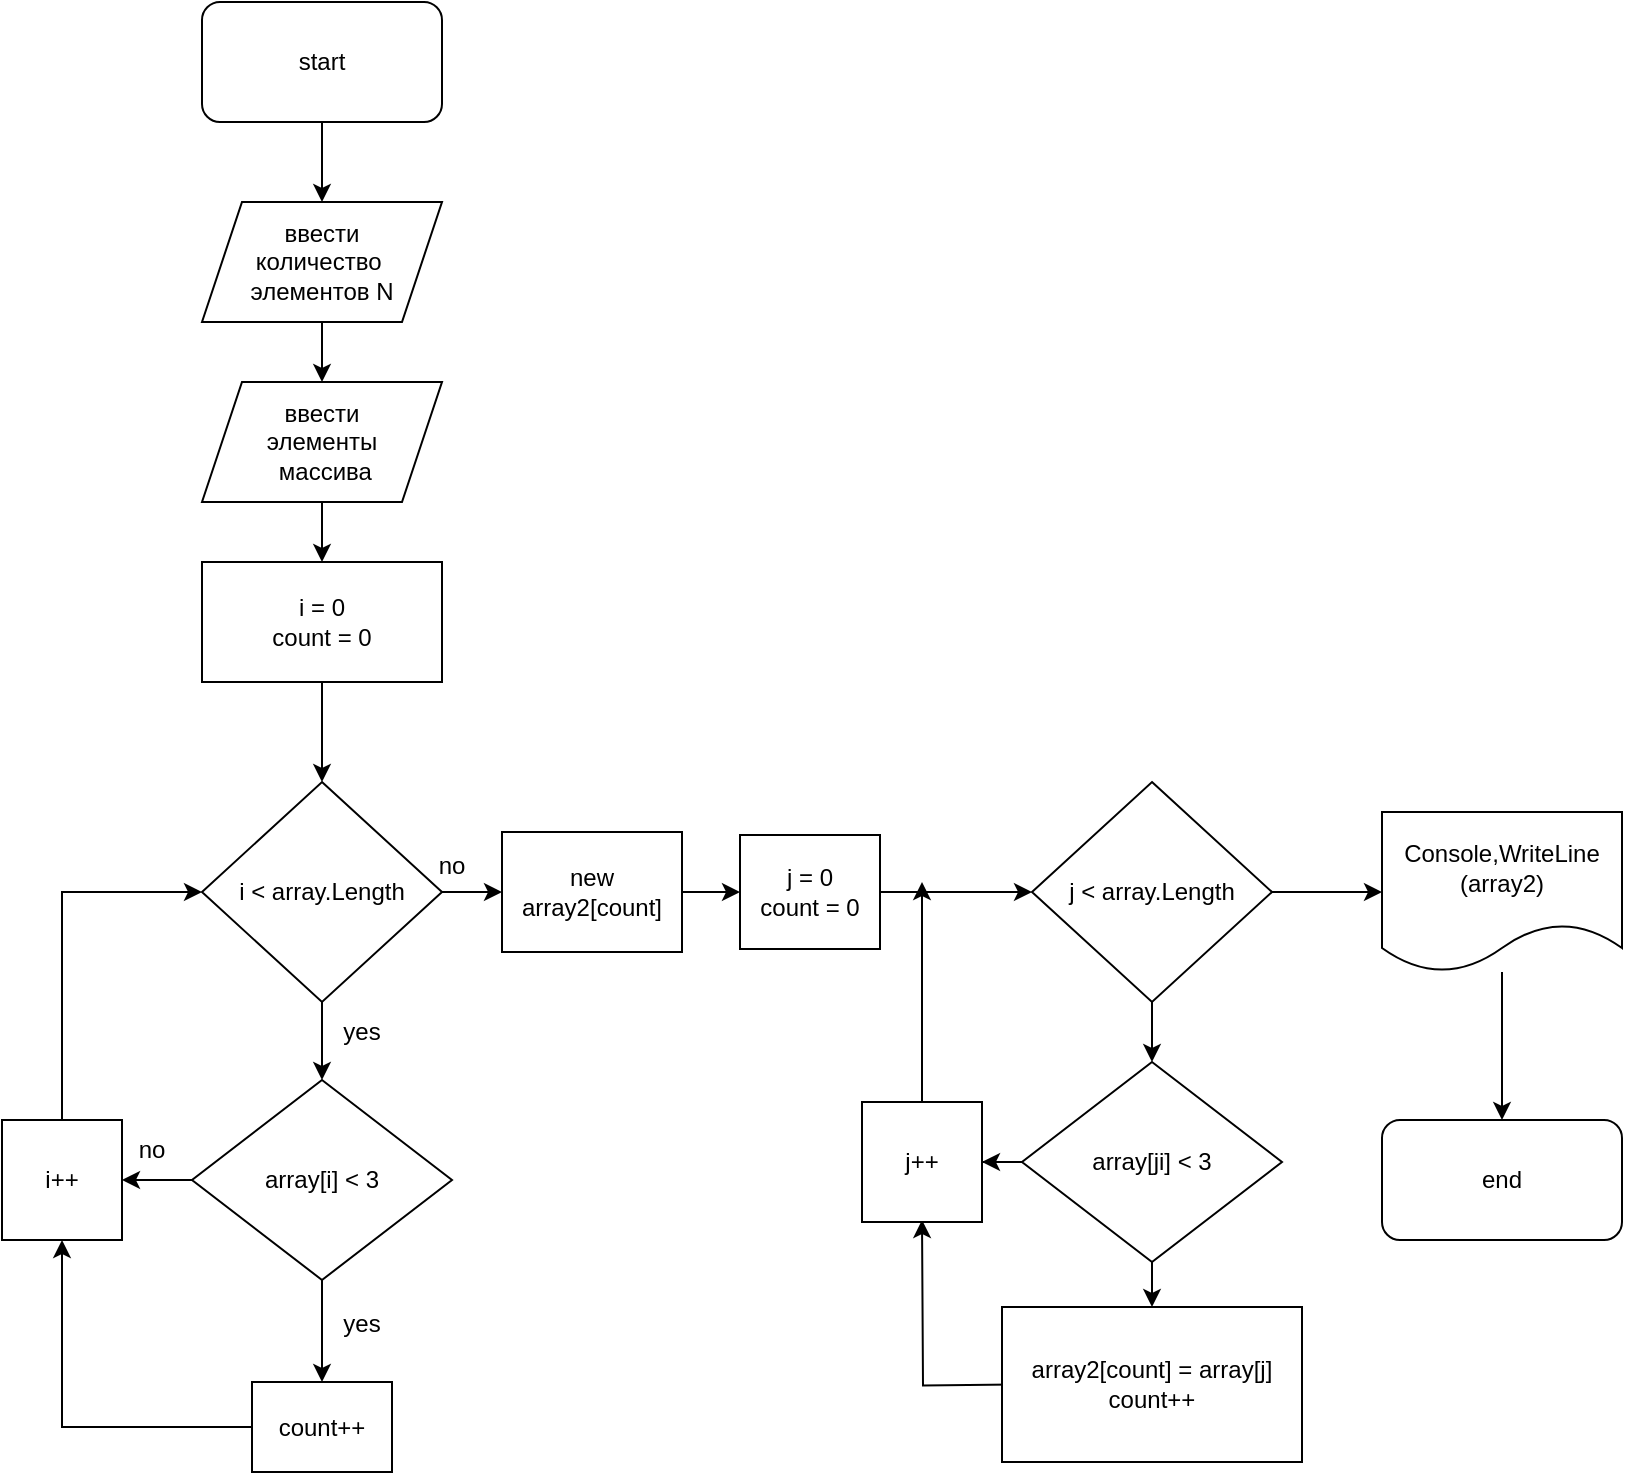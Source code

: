 <mxfile version="21.0.8" type="device"><diagram name="Страница 1" id="6xJSKHXZOGXpaNPh6ZUw"><mxGraphModel dx="880" dy="1653" grid="1" gridSize="10" guides="1" tooltips="1" connect="1" arrows="1" fold="1" page="1" pageScale="1" pageWidth="827" pageHeight="1169" math="0" shadow="0"><root><mxCell id="0"/><mxCell id="1" parent="0"/><mxCell id="7nr85zxR0AhOKPvMKkDR-19" style="edgeStyle=orthogonalEdgeStyle;rounded=0;orthogonalLoop=1;jettySize=auto;html=1;entryX=0.5;entryY=0;entryDx=0;entryDy=0;" parent="1" source="h5tdxUB-4Vno6X8hOxMe-4" target="7nr85zxR0AhOKPvMKkDR-7" edge="1"><mxGeometry relative="1" as="geometry"/></mxCell><mxCell id="fulZx93EJv0MyAv1z5hK-2" style="edgeStyle=orthogonalEdgeStyle;rounded=0;orthogonalLoop=1;jettySize=auto;html=1;entryX=0;entryY=0.5;entryDx=0;entryDy=0;" edge="1" parent="1" source="h5tdxUB-4Vno6X8hOxMe-4" target="fulZx93EJv0MyAv1z5hK-1"><mxGeometry relative="1" as="geometry"/></mxCell><mxCell id="h5tdxUB-4Vno6X8hOxMe-4" value="i &amp;lt; array.Length" style="rhombus;whiteSpace=wrap;html=1;" parent="1" vertex="1"><mxGeometry x="110" y="-760" width="120" height="110" as="geometry"/></mxCell><mxCell id="7nr85zxR0AhOKPvMKkDR-23" style="edgeStyle=orthogonalEdgeStyle;rounded=0;orthogonalLoop=1;jettySize=auto;html=1;entryX=0.5;entryY=0;entryDx=0;entryDy=0;" parent="1" source="h5tdxUB-4Vno6X8hOxMe-5" target="h5tdxUB-4Vno6X8hOxMe-7" edge="1"><mxGeometry relative="1" as="geometry"/></mxCell><mxCell id="7nr85zxR0AhOKPvMKkDR-27" style="edgeStyle=orthogonalEdgeStyle;rounded=0;orthogonalLoop=1;jettySize=auto;html=1;entryX=1;entryY=0.5;entryDx=0;entryDy=0;" parent="1" source="h5tdxUB-4Vno6X8hOxMe-5" target="7nr85zxR0AhOKPvMKkDR-13" edge="1"><mxGeometry relative="1" as="geometry"/></mxCell><mxCell id="h5tdxUB-4Vno6X8hOxMe-5" value="array[ji] &amp;lt; 3" style="rhombus;whiteSpace=wrap;html=1;" parent="1" vertex="1"><mxGeometry x="520" y="-620" width="130" height="100" as="geometry"/></mxCell><mxCell id="7nr85zxR0AhOKPvMKkDR-24" style="edgeStyle=orthogonalEdgeStyle;rounded=0;orthogonalLoop=1;jettySize=auto;html=1;entryX=0.4;entryY=1;entryDx=0;entryDy=0;entryPerimeter=0;" parent="1" edge="1"><mxGeometry relative="1" as="geometry"><mxPoint x="516" y="-458.7" as="sourcePoint"/><mxPoint x="470" y="-541" as="targetPoint"/></mxGeometry></mxCell><mxCell id="h5tdxUB-4Vno6X8hOxMe-7" value="array2[count] = array[j]&lt;br&gt;count++" style="rounded=0;whiteSpace=wrap;html=1;" parent="1" vertex="1"><mxGeometry x="510" y="-497.5" width="150" height="77.5" as="geometry"/></mxCell><mxCell id="h5tdxUB-4Vno6X8hOxMe-31" style="edgeStyle=orthogonalEdgeStyle;rounded=0;orthogonalLoop=1;jettySize=auto;html=1;entryX=0.5;entryY=0;entryDx=0;entryDy=0;" parent="1" source="h5tdxUB-4Vno6X8hOxMe-8" target="h5tdxUB-4Vno6X8hOxMe-4" edge="1"><mxGeometry relative="1" as="geometry"/></mxCell><mxCell id="h5tdxUB-4Vno6X8hOxMe-8" value="i = 0&lt;br&gt;count = 0" style="rounded=0;whiteSpace=wrap;html=1;" parent="1" vertex="1"><mxGeometry x="110" y="-870" width="120" height="60" as="geometry"/></mxCell><mxCell id="h5tdxUB-4Vno6X8hOxMe-26" style="edgeStyle=orthogonalEdgeStyle;rounded=0;orthogonalLoop=1;jettySize=auto;html=1;entryX=0.5;entryY=0;entryDx=0;entryDy=0;" parent="1" source="h5tdxUB-4Vno6X8hOxMe-9" target="h5tdxUB-4Vno6X8hOxMe-11" edge="1"><mxGeometry relative="1" as="geometry"/></mxCell><mxCell id="h5tdxUB-4Vno6X8hOxMe-9" value="Console,WriteLine (array2)" style="shape=document;whiteSpace=wrap;html=1;boundedLbl=1;" parent="1" vertex="1"><mxGeometry x="700" y="-745" width="120" height="80" as="geometry"/></mxCell><mxCell id="h5tdxUB-4Vno6X8hOxMe-28" style="edgeStyle=orthogonalEdgeStyle;rounded=0;orthogonalLoop=1;jettySize=auto;html=1;entryX=0.5;entryY=0;entryDx=0;entryDy=0;" parent="1" source="h5tdxUB-4Vno6X8hOxMe-10" target="h5tdxUB-4Vno6X8hOxMe-27" edge="1"><mxGeometry relative="1" as="geometry"/></mxCell><mxCell id="h5tdxUB-4Vno6X8hOxMe-10" value="start" style="rounded=1;whiteSpace=wrap;html=1;" parent="1" vertex="1"><mxGeometry x="110" y="-1150" width="120" height="60" as="geometry"/></mxCell><mxCell id="h5tdxUB-4Vno6X8hOxMe-11" value="end" style="rounded=1;whiteSpace=wrap;html=1;" parent="1" vertex="1"><mxGeometry x="700" y="-591" width="120" height="60" as="geometry"/></mxCell><mxCell id="7nr85zxR0AhOKPvMKkDR-17" style="edgeStyle=orthogonalEdgeStyle;rounded=0;orthogonalLoop=1;jettySize=auto;html=1;entryX=0;entryY=0.5;entryDx=0;entryDy=0;" parent="1" source="h5tdxUB-4Vno6X8hOxMe-17" target="h5tdxUB-4Vno6X8hOxMe-4" edge="1"><mxGeometry relative="1" as="geometry"><Array as="points"><mxPoint x="40" y="-705"/></Array></mxGeometry></mxCell><mxCell id="h5tdxUB-4Vno6X8hOxMe-17" value="i++" style="rounded=0;whiteSpace=wrap;html=1;" parent="1" vertex="1"><mxGeometry x="10" y="-591" width="60" height="60" as="geometry"/></mxCell><mxCell id="7nr85zxR0AhOKPvMKkDR-30" style="edgeStyle=orthogonalEdgeStyle;rounded=0;orthogonalLoop=1;jettySize=auto;html=1;entryX=0.5;entryY=0;entryDx=0;entryDy=0;" parent="1" source="h5tdxUB-4Vno6X8hOxMe-27" target="7nr85zxR0AhOKPvMKkDR-6" edge="1"><mxGeometry relative="1" as="geometry"/></mxCell><mxCell id="h5tdxUB-4Vno6X8hOxMe-27" value="ввести&lt;br&gt;количество&amp;nbsp;&lt;br&gt;элементов N" style="shape=parallelogram;perimeter=parallelogramPerimeter;whiteSpace=wrap;html=1;fixedSize=1;" parent="1" vertex="1"><mxGeometry x="110" y="-1050" width="120" height="60" as="geometry"/></mxCell><mxCell id="7nr85zxR0AhOKPvMKkDR-1" value="yes" style="text;strokeColor=none;align=center;fillColor=none;html=1;verticalAlign=middle;whiteSpace=wrap;rounded=0;" parent="1" vertex="1"><mxGeometry x="160" y="-504.5" width="60" height="30" as="geometry"/></mxCell><mxCell id="7nr85zxR0AhOKPvMKkDR-2" value="no" style="text;strokeColor=none;align=center;fillColor=none;html=1;verticalAlign=middle;whiteSpace=wrap;rounded=0;" parent="1" vertex="1"><mxGeometry x="205" y="-733.5" width="60" height="30" as="geometry"/></mxCell><mxCell id="7nr85zxR0AhOKPvMKkDR-3" value="yes" style="text;strokeColor=none;align=center;fillColor=none;html=1;verticalAlign=middle;whiteSpace=wrap;rounded=0;" parent="1" vertex="1"><mxGeometry x="160" y="-650" width="60" height="30" as="geometry"/></mxCell><mxCell id="7nr85zxR0AhOKPvMKkDR-4" value="no" style="text;strokeColor=none;align=center;fillColor=none;html=1;verticalAlign=middle;whiteSpace=wrap;rounded=0;" parent="1" vertex="1"><mxGeometry x="55" y="-591" width="60" height="30" as="geometry"/></mxCell><mxCell id="7nr85zxR0AhOKPvMKkDR-31" style="edgeStyle=orthogonalEdgeStyle;rounded=0;orthogonalLoop=1;jettySize=auto;html=1;entryX=0.5;entryY=0;entryDx=0;entryDy=0;" parent="1" source="7nr85zxR0AhOKPvMKkDR-6" target="h5tdxUB-4Vno6X8hOxMe-8" edge="1"><mxGeometry relative="1" as="geometry"/></mxCell><mxCell id="7nr85zxR0AhOKPvMKkDR-6" value="ввести&lt;br&gt;элементы&lt;br&gt;&amp;nbsp;массива" style="shape=parallelogram;perimeter=parallelogramPerimeter;whiteSpace=wrap;html=1;fixedSize=1;" parent="1" vertex="1"><mxGeometry x="110" y="-960" width="120" height="60" as="geometry"/></mxCell><mxCell id="7nr85zxR0AhOKPvMKkDR-14" style="edgeStyle=orthogonalEdgeStyle;rounded=0;orthogonalLoop=1;jettySize=auto;html=1;entryX=0.5;entryY=0;entryDx=0;entryDy=0;" parent="1" source="7nr85zxR0AhOKPvMKkDR-7" target="7nr85zxR0AhOKPvMKkDR-9" edge="1"><mxGeometry relative="1" as="geometry"/></mxCell><mxCell id="7nr85zxR0AhOKPvMKkDR-16" style="edgeStyle=orthogonalEdgeStyle;rounded=0;orthogonalLoop=1;jettySize=auto;html=1;entryX=1;entryY=0.5;entryDx=0;entryDy=0;" parent="1" source="7nr85zxR0AhOKPvMKkDR-7" target="h5tdxUB-4Vno6X8hOxMe-17" edge="1"><mxGeometry relative="1" as="geometry"/></mxCell><mxCell id="7nr85zxR0AhOKPvMKkDR-7" value="array[i] &amp;lt; 3" style="rhombus;whiteSpace=wrap;html=1;" parent="1" vertex="1"><mxGeometry x="105" y="-611" width="130" height="100" as="geometry"/></mxCell><mxCell id="7nr85zxR0AhOKPvMKkDR-15" style="edgeStyle=orthogonalEdgeStyle;rounded=0;orthogonalLoop=1;jettySize=auto;html=1;entryX=0.5;entryY=1;entryDx=0;entryDy=0;" parent="1" source="7nr85zxR0AhOKPvMKkDR-9" target="h5tdxUB-4Vno6X8hOxMe-17" edge="1"><mxGeometry relative="1" as="geometry"/></mxCell><mxCell id="7nr85zxR0AhOKPvMKkDR-9" value="count++" style="rounded=0;whiteSpace=wrap;html=1;" parent="1" vertex="1"><mxGeometry x="135" y="-460" width="70" height="45" as="geometry"/></mxCell><mxCell id="7nr85zxR0AhOKPvMKkDR-22" style="edgeStyle=orthogonalEdgeStyle;rounded=0;orthogonalLoop=1;jettySize=auto;html=1;entryX=0.5;entryY=0;entryDx=0;entryDy=0;" parent="1" source="7nr85zxR0AhOKPvMKkDR-11" target="h5tdxUB-4Vno6X8hOxMe-5" edge="1"><mxGeometry relative="1" as="geometry"/></mxCell><mxCell id="7nr85zxR0AhOKPvMKkDR-28" style="edgeStyle=orthogonalEdgeStyle;rounded=0;orthogonalLoop=1;jettySize=auto;html=1;entryX=0;entryY=0.5;entryDx=0;entryDy=0;" parent="1" source="7nr85zxR0AhOKPvMKkDR-11" target="h5tdxUB-4Vno6X8hOxMe-9" edge="1"><mxGeometry relative="1" as="geometry"/></mxCell><mxCell id="7nr85zxR0AhOKPvMKkDR-11" value="j &amp;lt; array.Length" style="rhombus;whiteSpace=wrap;html=1;" parent="1" vertex="1"><mxGeometry x="525" y="-760" width="120" height="110" as="geometry"/></mxCell><mxCell id="7nr85zxR0AhOKPvMKkDR-21" style="edgeStyle=orthogonalEdgeStyle;rounded=0;orthogonalLoop=1;jettySize=auto;html=1;entryX=0;entryY=0.5;entryDx=0;entryDy=0;" parent="1" source="7nr85zxR0AhOKPvMKkDR-12" target="7nr85zxR0AhOKPvMKkDR-11" edge="1"><mxGeometry relative="1" as="geometry"/></mxCell><mxCell id="7nr85zxR0AhOKPvMKkDR-12" value="j = 0&lt;br&gt;count = 0" style="rounded=0;whiteSpace=wrap;html=1;" parent="1" vertex="1"><mxGeometry x="379" y="-733.5" width="70" height="57" as="geometry"/></mxCell><mxCell id="7nr85zxR0AhOKPvMKkDR-25" style="edgeStyle=orthogonalEdgeStyle;rounded=0;orthogonalLoop=1;jettySize=auto;html=1;" parent="1" source="7nr85zxR0AhOKPvMKkDR-13" edge="1"><mxGeometry relative="1" as="geometry"><mxPoint x="470" y="-710" as="targetPoint"/></mxGeometry></mxCell><mxCell id="7nr85zxR0AhOKPvMKkDR-13" value="j++" style="rounded=0;whiteSpace=wrap;html=1;" parent="1" vertex="1"><mxGeometry x="440" y="-600" width="60" height="60" as="geometry"/></mxCell><mxCell id="fulZx93EJv0MyAv1z5hK-3" style="edgeStyle=orthogonalEdgeStyle;rounded=0;orthogonalLoop=1;jettySize=auto;html=1;entryX=0;entryY=0.5;entryDx=0;entryDy=0;" edge="1" parent="1" source="fulZx93EJv0MyAv1z5hK-1" target="7nr85zxR0AhOKPvMKkDR-12"><mxGeometry relative="1" as="geometry"/></mxCell><mxCell id="fulZx93EJv0MyAv1z5hK-1" value="new array2[count]" style="rounded=0;whiteSpace=wrap;html=1;" vertex="1" parent="1"><mxGeometry x="260" y="-735" width="90" height="60" as="geometry"/></mxCell></root></mxGraphModel></diagram></mxfile>